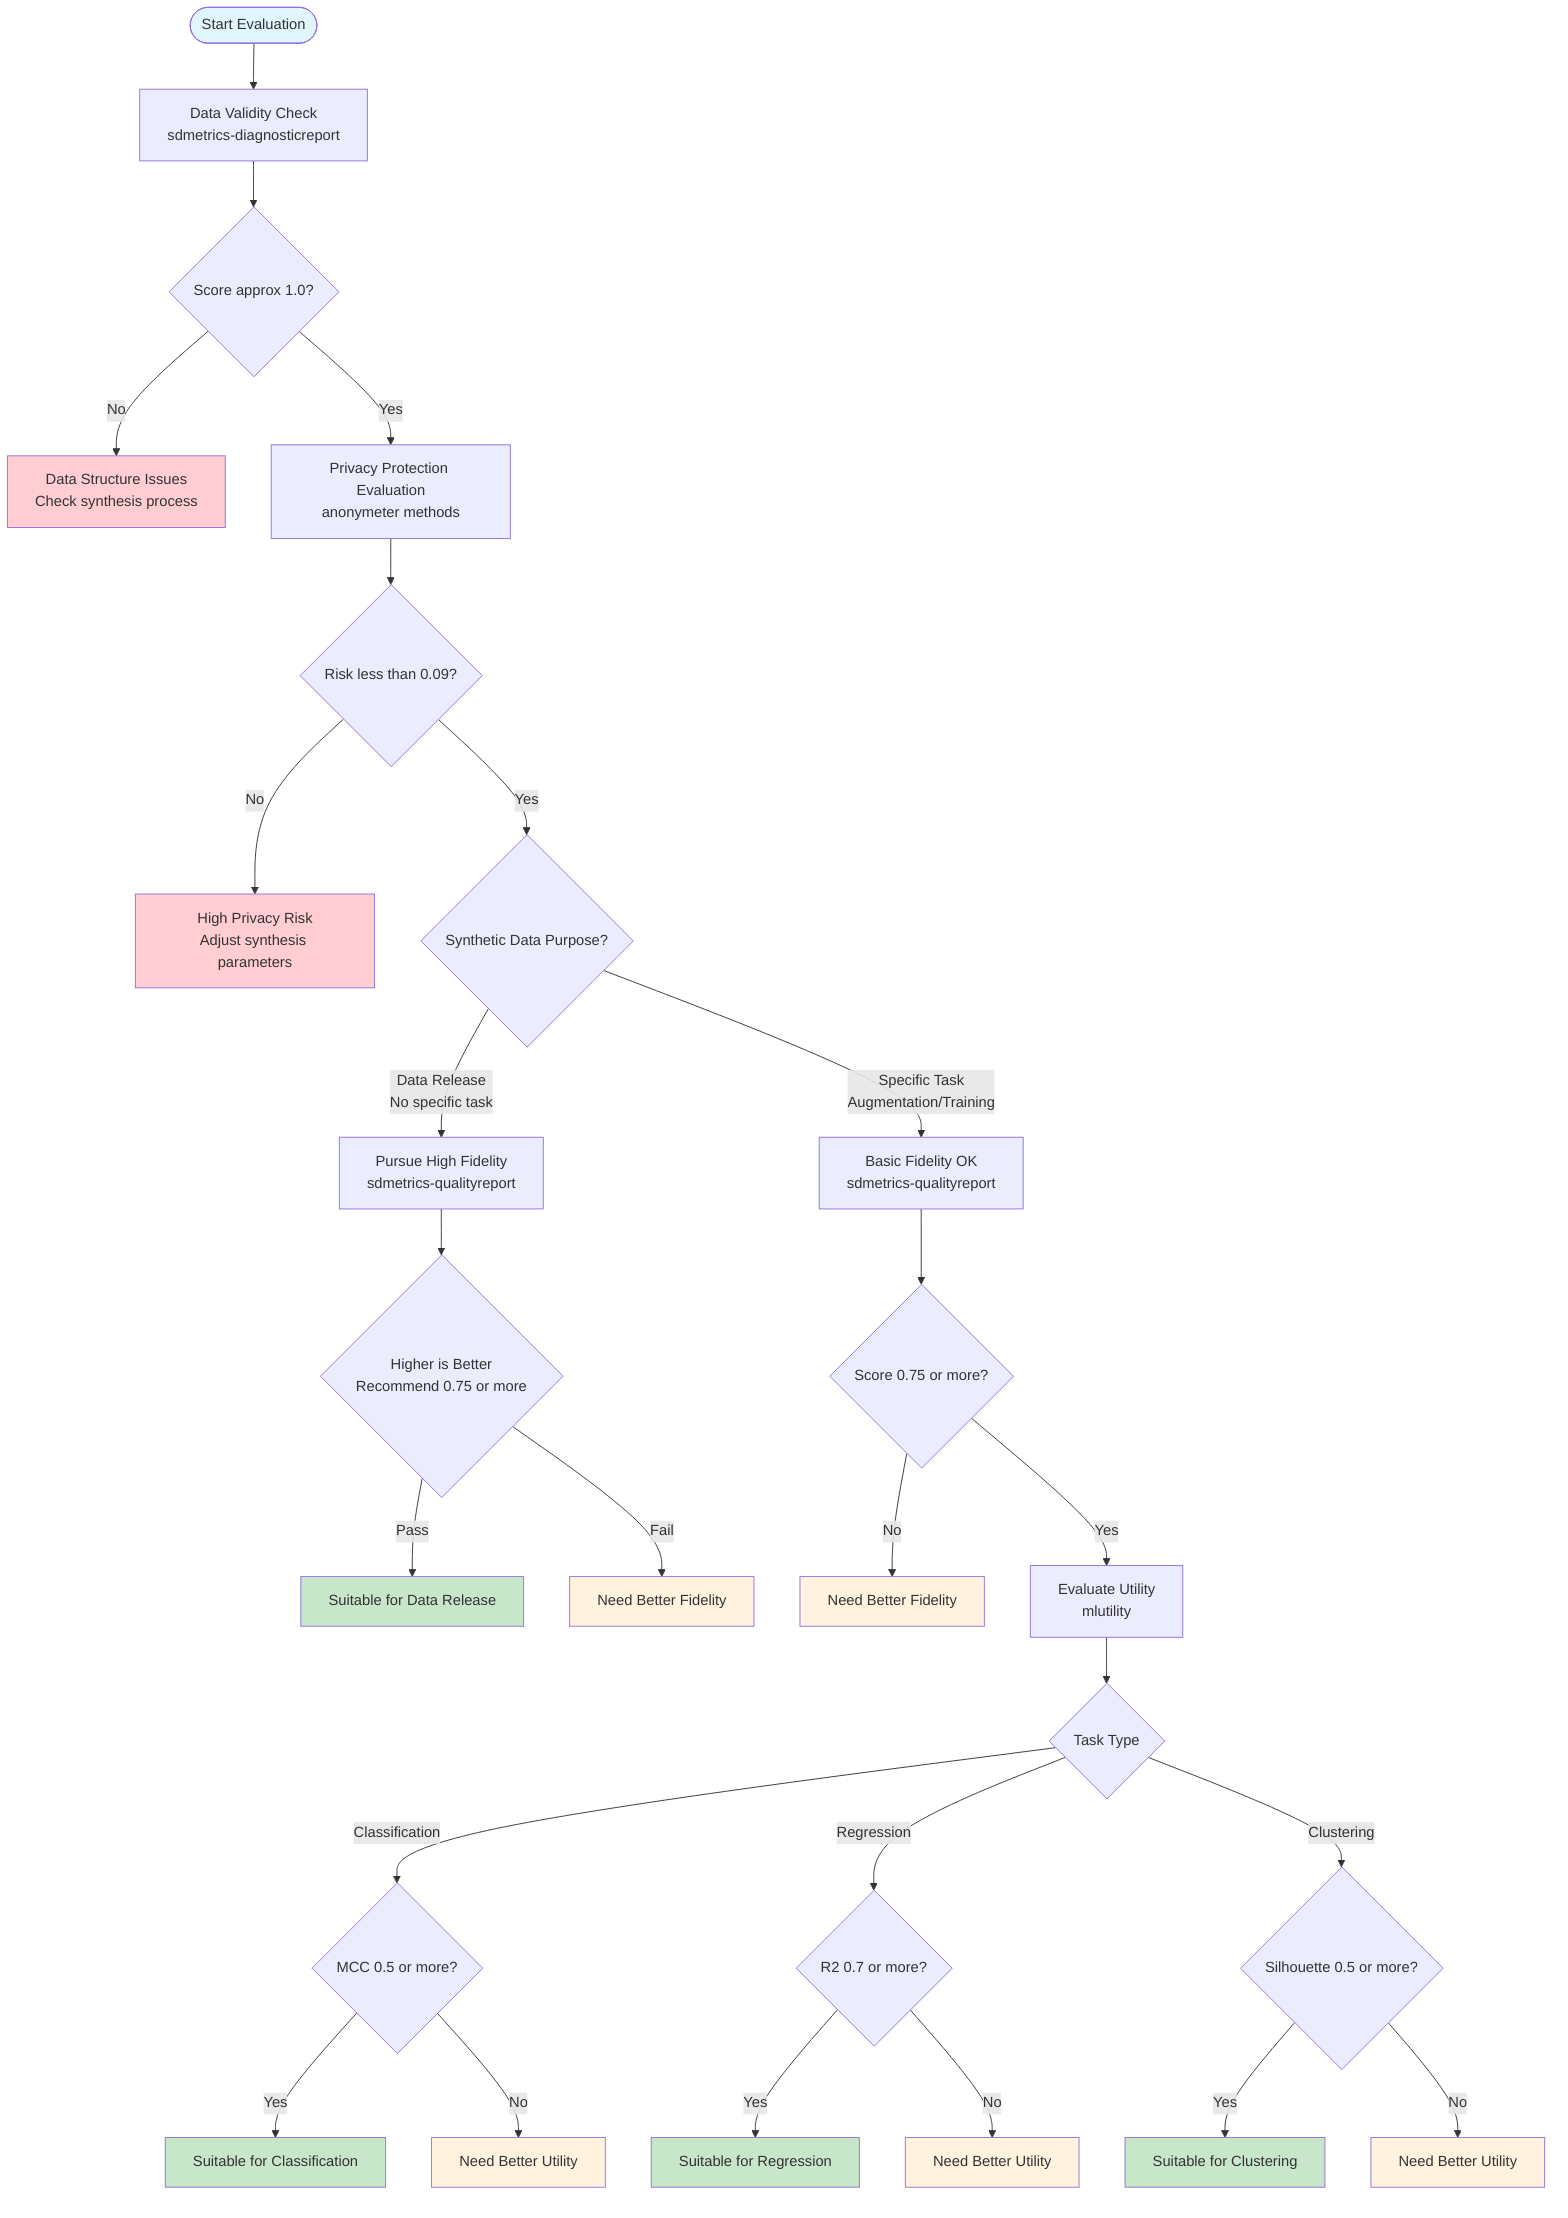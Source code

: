 flowchart TD
    Start([Start Evaluation])
    Validity[Data Validity Check<br/>sdmetrics-diagnosticreport]
    ValidityCheck{Score approx 1.0?}
    ValidityFail[Data Structure Issues<br/>Check synthesis process]
    Privacy[Privacy Protection Evaluation<br/>anonymeter methods]
    PrivacyCheck{Risk less than 0.09?}
    PrivacyFail[High Privacy Risk<br/>Adjust synthesis parameters]
    Purpose{Synthetic Data Purpose?}
    Fidelity1[Pursue High Fidelity<br/>sdmetrics-qualityreport]
    Fidelity2[Basic Fidelity OK<br/>sdmetrics-qualityreport]
    FidelityHigh{Higher is Better<br/>Recommend 0.75 or more}
    Success1[Suitable for Data Release]
    Improve1[Need Better Fidelity]
    FidelityBasic{Score 0.75 or more?}
    Improve2[Need Better Fidelity]
    Utility[Evaluate Utility<br/>mlutility]
    TaskType{Task Type}
    ClassCheck{MCC 0.5 or more?}
    RegCheck{R2 0.7 or more?}
    ClusterCheck{Silhouette 0.5 or more?}
    Success2[Suitable for Classification]
    Success3[Suitable for Regression]
    Success4[Suitable for Clustering]
    ImproveUtil1[Need Better Utility]
    ImproveUtil2[Need Better Utility]
    ImproveUtil3[Need Better Utility]

    Start --> Validity
    Validity --> ValidityCheck
    ValidityCheck -->|No| ValidityFail
    ValidityCheck -->|Yes| Privacy
    Privacy --> PrivacyCheck
    PrivacyCheck -->|No| PrivacyFail
    PrivacyCheck -->|Yes| Purpose
    Purpose -->|Data Release<br/>No specific task| Fidelity1
    Purpose -->|Specific Task<br/>Augmentation/Training| Fidelity2
    Fidelity1 --> FidelityHigh
    FidelityHigh -->|Pass| Success1
    FidelityHigh -->|Fail| Improve1
    Fidelity2 --> FidelityBasic
    FidelityBasic -->|No| Improve2
    FidelityBasic -->|Yes| Utility
    Utility --> TaskType
    TaskType -->|Classification| ClassCheck
    TaskType -->|Regression| RegCheck
    TaskType -->|Clustering| ClusterCheck
    ClassCheck -->|Yes| Success2
    ClassCheck -->|No| ImproveUtil1
    RegCheck -->|Yes| Success3
    RegCheck -->|No| ImproveUtil2
    ClusterCheck -->|Yes| Success4
    ClusterCheck -->|No| ImproveUtil3

    style Start fill:#e1f5fe
    style Success1 fill:#c8e6c9
    style Success2 fill:#c8e6c9
    style Success3 fill:#c8e6c9
    style Success4 fill:#c8e6c9
    style ValidityFail fill:#ffcdd2
    style PrivacyFail fill:#ffcdd2
    style Improve1 fill:#fff3e0
    style Improve2 fill:#fff3e0
    style ImproveUtil1 fill:#fff3e0
    style ImproveUtil2 fill:#fff3e0
    style ImproveUtil3 fill:#fff3e0